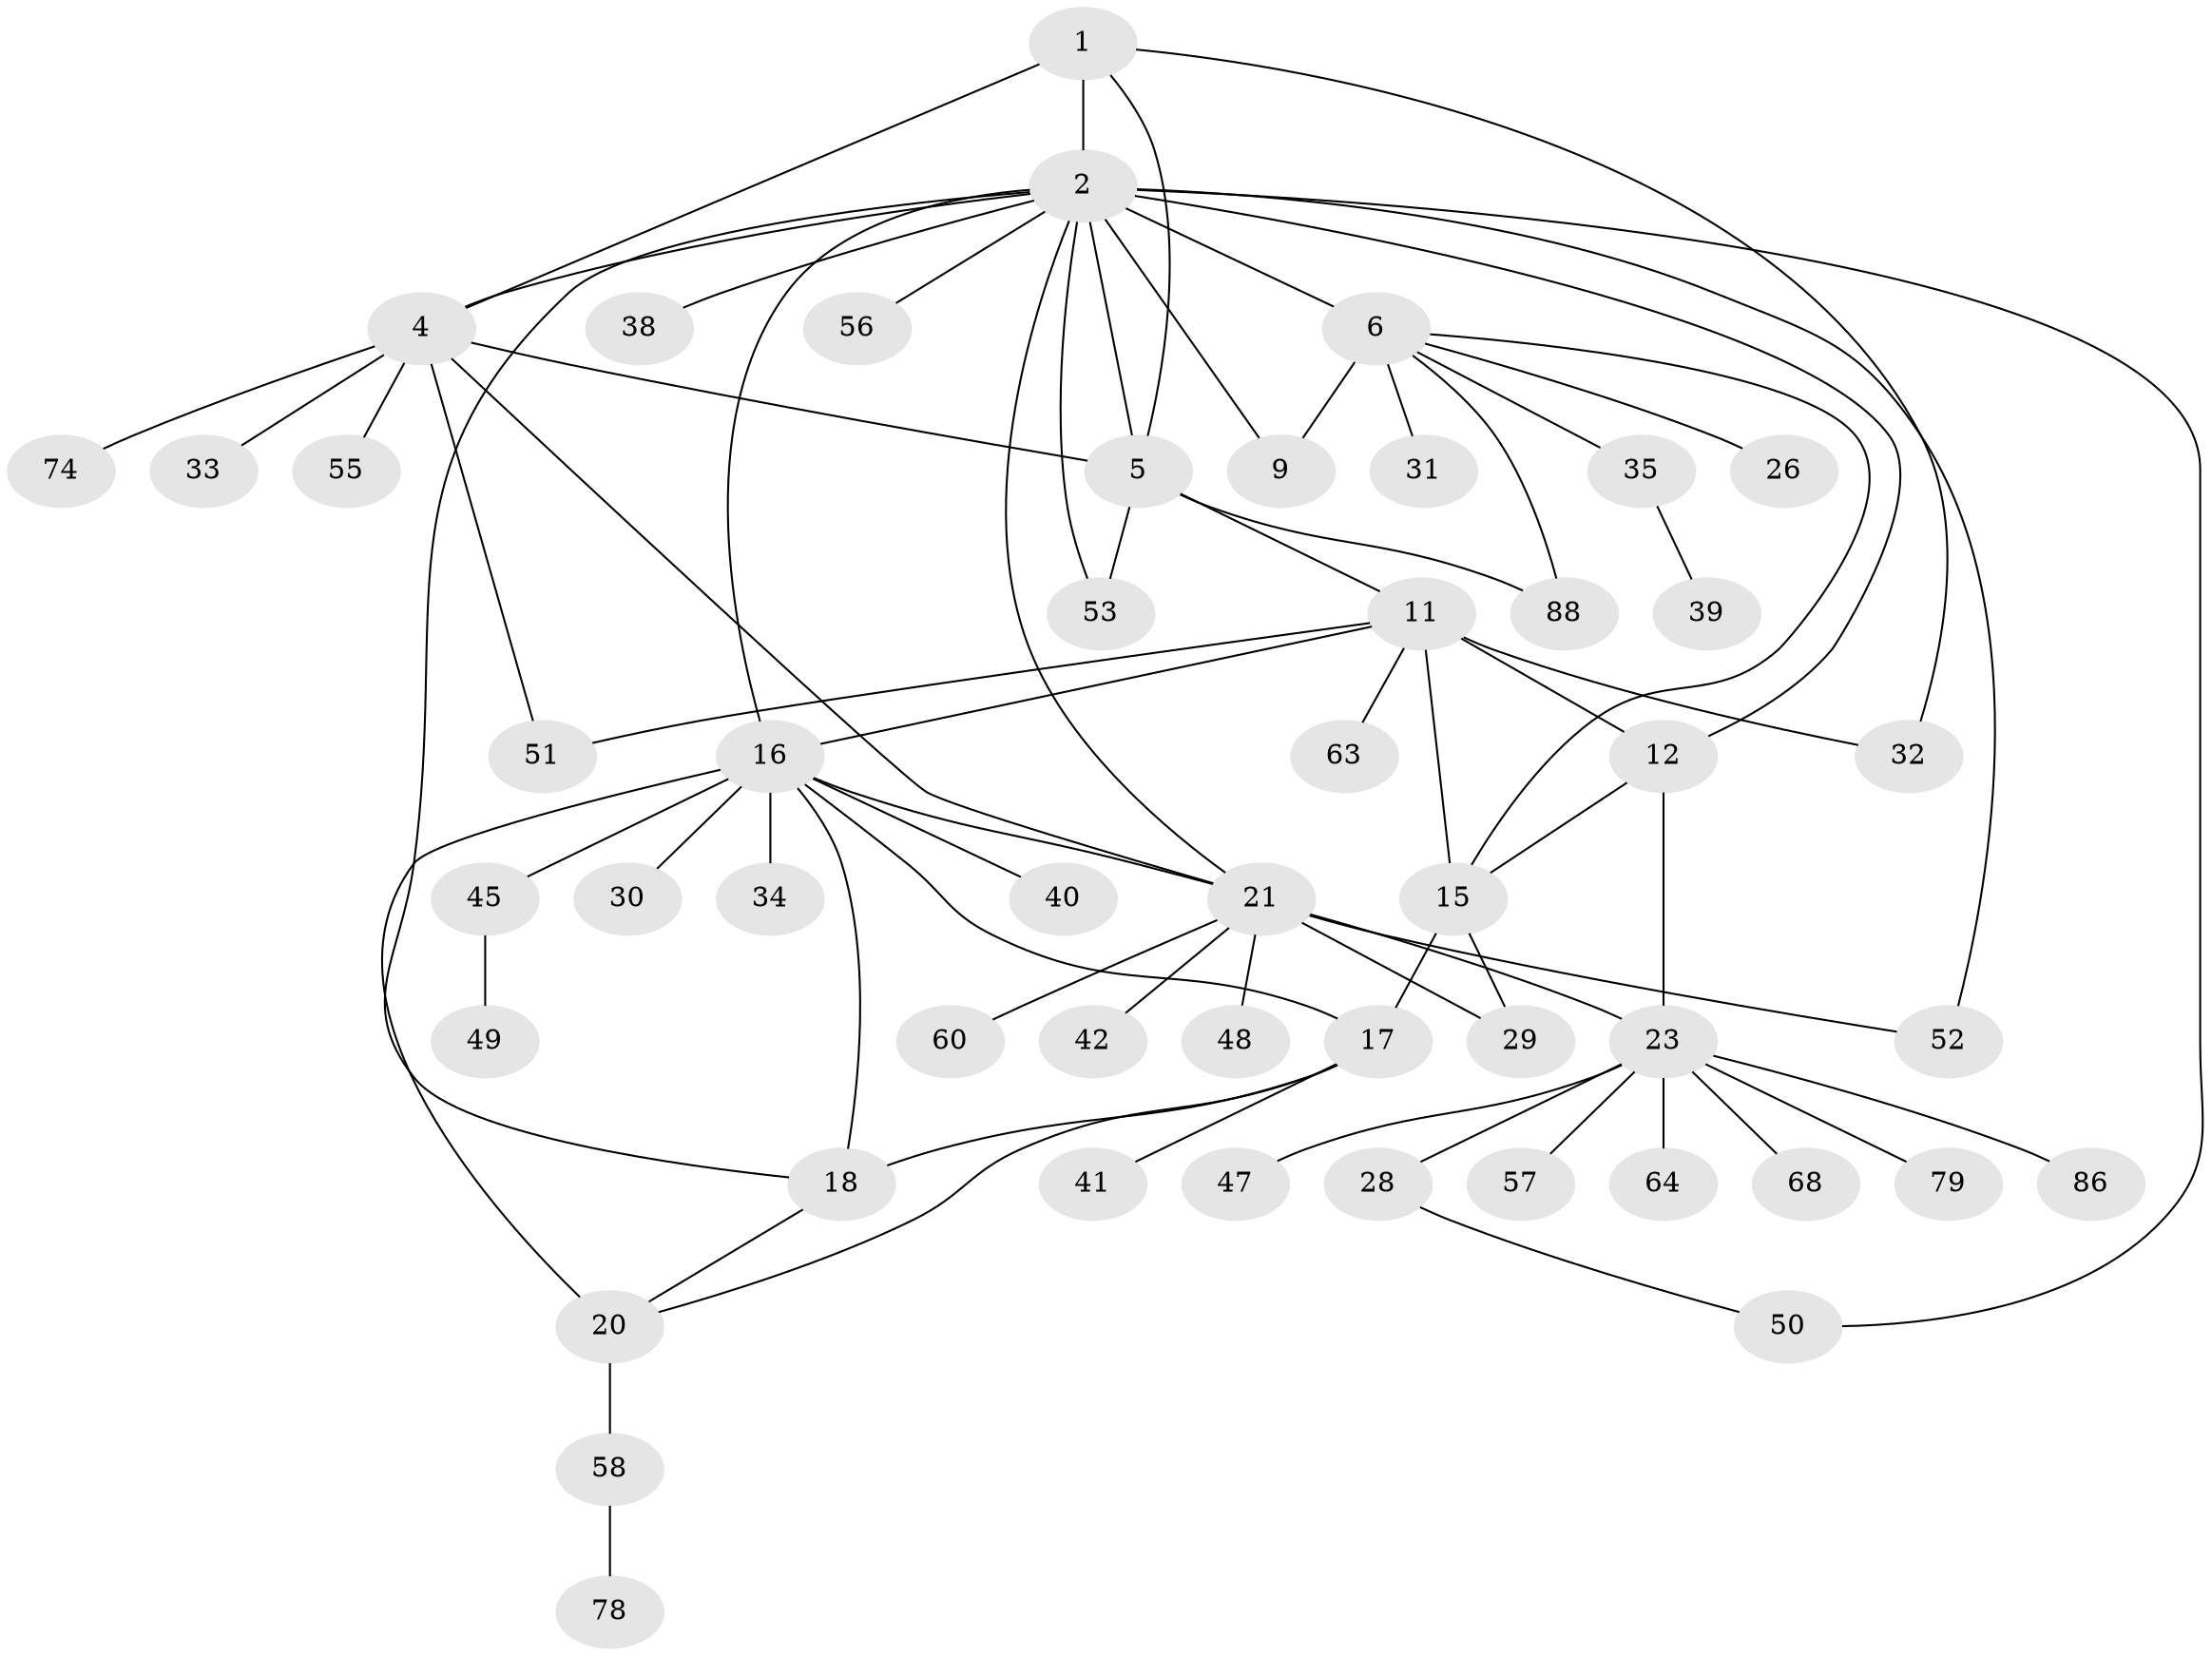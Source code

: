 // original degree distribution, {5: 0.0297029702970297, 8: 0.019801980198019802, 10: 0.019801980198019802, 7: 0.039603960396039604, 6: 0.0594059405940594, 17: 0.009900990099009901, 4: 0.019801980198019802, 9: 0.0297029702970297, 11: 0.009900990099009901, 13: 0.009900990099009901, 1: 0.5544554455445545, 2: 0.1485148514851485, 3: 0.04950495049504951}
// Generated by graph-tools (version 1.1) at 2025/16/03/09/25 04:16:11]
// undirected, 50 vertices, 72 edges
graph export_dot {
graph [start="1"]
  node [color=gray90,style=filled];
  1;
  2 [super="+99+80+37+3"];
  4;
  5;
  6 [super="+87+7+54"];
  9;
  11 [super="+90+71+83+13"];
  12 [super="+70+100"];
  15 [super="+93"];
  16 [super="+19+73+92"];
  17;
  18 [super="+43"];
  20;
  21 [super="+24+22+96+65"];
  23 [super="+44"];
  26;
  28;
  29;
  30 [super="+84"];
  31;
  32;
  33 [super="+59"];
  34;
  35 [super="+77"];
  38;
  39;
  40;
  41;
  42;
  45;
  47;
  48;
  49;
  50 [super="+85"];
  51 [super="+69"];
  52;
  53 [super="+98"];
  55;
  56;
  57;
  58;
  60;
  63;
  64 [super="+94"];
  68;
  74;
  78;
  79;
  86;
  88;
  1 -- 2 [weight=2];
  1 -- 4;
  1 -- 5;
  1 -- 32;
  2 -- 4 [weight=3];
  2 -- 5 [weight=2];
  2 -- 16;
  2 -- 38;
  2 -- 6 [weight=3];
  2 -- 9;
  2 -- 12;
  2 -- 18;
  2 -- 50;
  2 -- 52;
  2 -- 53;
  2 -- 21;
  2 -- 56;
  4 -- 5;
  4 -- 33;
  4 -- 51;
  4 -- 55;
  4 -- 74;
  4 -- 21;
  5 -- 53;
  5 -- 88;
  5 -- 11;
  6 -- 9 [weight=3];
  6 -- 35;
  6 -- 15;
  6 -- 88;
  6 -- 26;
  6 -- 31;
  11 -- 12 [weight=3];
  11 -- 15 [weight=3];
  11 -- 51;
  11 -- 63;
  11 -- 16;
  11 -- 32;
  12 -- 15;
  12 -- 23;
  15 -- 29;
  15 -- 17;
  16 -- 17 [weight=2];
  16 -- 18 [weight=2];
  16 -- 20 [weight=2];
  16 -- 21;
  16 -- 30;
  16 -- 40;
  16 -- 34;
  16 -- 45;
  17 -- 18;
  17 -- 20;
  17 -- 41;
  18 -- 20;
  20 -- 58;
  21 -- 23 [weight=4];
  21 -- 48;
  21 -- 52;
  21 -- 60;
  21 -- 42;
  21 -- 29;
  23 -- 28;
  23 -- 47;
  23 -- 57;
  23 -- 64;
  23 -- 68;
  23 -- 79;
  23 -- 86;
  28 -- 50;
  35 -- 39;
  45 -- 49;
  58 -- 78;
}
